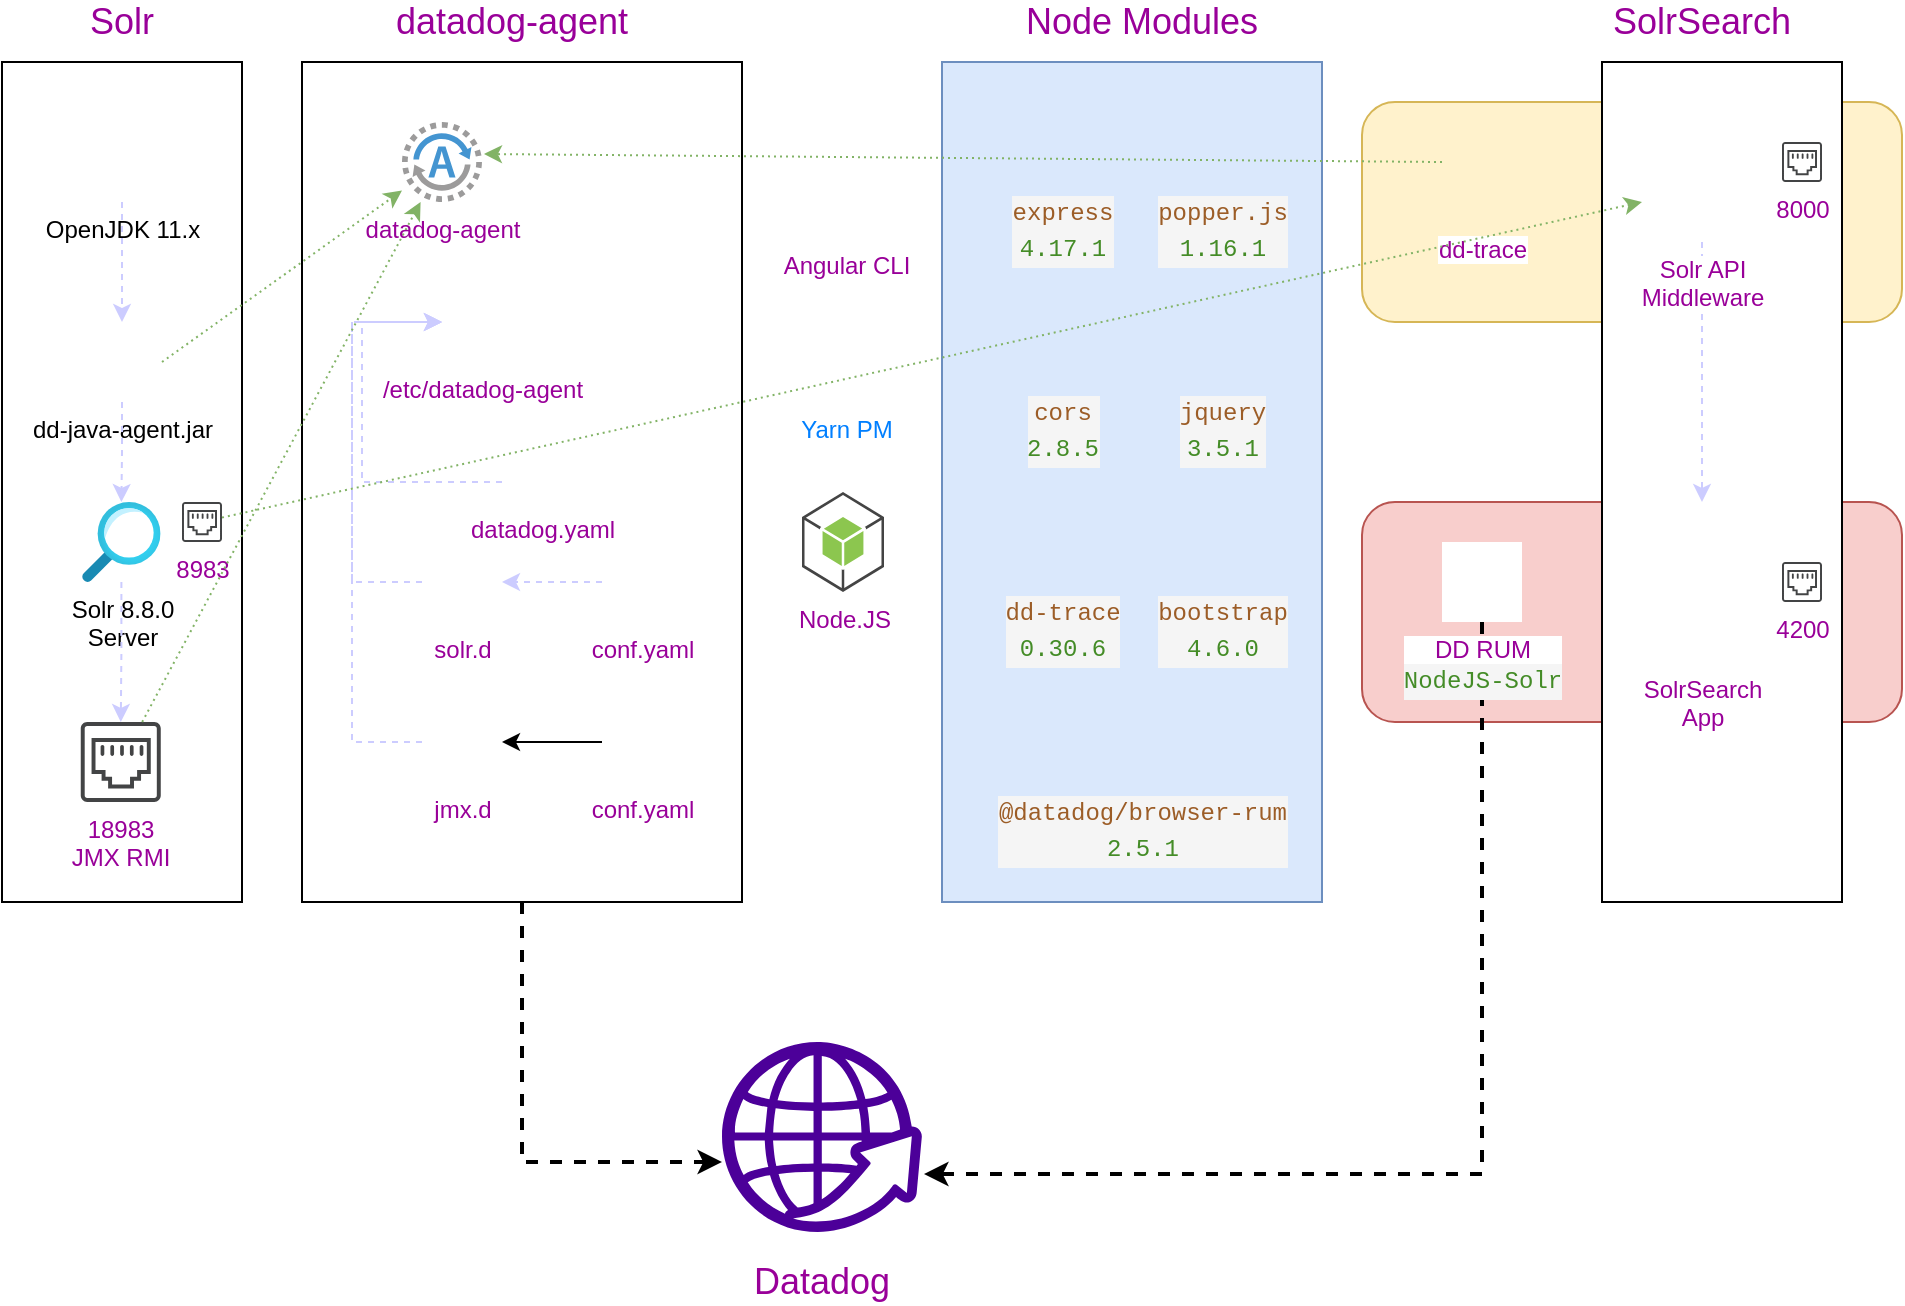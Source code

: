 <mxfile version="14.2.7" type="device"><diagram id="Vm3JMoNwVycHJR6Uxzkh" name="Page-1"><mxGraphModel dx="2276" dy="746" grid="1" gridSize="10" guides="1" tooltips="1" connect="1" arrows="1" fold="1" page="1" pageScale="1" pageWidth="850" pageHeight="1100" math="0" shadow="0"><root><mxCell id="0"/><mxCell id="1" parent="0"/><mxCell id="LTlshSDrFG-V094EcdJT-103" value="" style="rounded=1;whiteSpace=wrap;html=1;fillColor=#f8cecc;strokeColor=#b85450;" vertex="1" parent="1"><mxGeometry x="450" y="420" width="270" height="110" as="geometry"/></mxCell><mxCell id="LTlshSDrFG-V094EcdJT-102" value="" style="rounded=1;whiteSpace=wrap;html=1;fillColor=#fff2cc;strokeColor=#d6b656;" vertex="1" parent="1"><mxGeometry x="450" y="220" width="270" height="110" as="geometry"/></mxCell><mxCell id="LTlshSDrFG-V094EcdJT-85" value="" style="rounded=0;whiteSpace=wrap;html=1;fontColor=#990099;" vertex="1" parent="1"><mxGeometry x="570" y="200" width="120" height="420" as="geometry"/></mxCell><mxCell id="LTlshSDrFG-V094EcdJT-100" style="edgeStyle=orthogonalEdgeStyle;rounded=0;orthogonalLoop=1;jettySize=auto;html=1;entryX=0;entryY=0.632;entryDx=0;entryDy=0;entryPerimeter=0;dashed=1;strokeColor=#000000;strokeWidth=2;fontColor=#990099;" edge="1" parent="1" source="LTlshSDrFG-V094EcdJT-74" target="LTlshSDrFG-V094EcdJT-94"><mxGeometry relative="1" as="geometry"/></mxCell><mxCell id="LTlshSDrFG-V094EcdJT-74" value="" style="rounded=0;whiteSpace=wrap;html=1;" vertex="1" parent="1"><mxGeometry x="-80" y="200" width="220" height="420" as="geometry"/></mxCell><mxCell id="LTlshSDrFG-V094EcdJT-70" value="" style="rounded=0;whiteSpace=wrap;html=1;fontColor=#990099;" vertex="1" parent="1"><mxGeometry x="-230" y="200" width="120" height="420" as="geometry"/></mxCell><mxCell id="LTlshSDrFG-V094EcdJT-1" value="Solr 8.8.0&lt;br&gt;Server" style="aspect=fixed;html=1;points=[];align=center;image;fontSize=12;image=img/lib/azure2/general/Search.svg;" vertex="1" parent="1"><mxGeometry x="-190" y="420" width="39.38" height="40" as="geometry"/></mxCell><mxCell id="LTlshSDrFG-V094EcdJT-3" value="OpenJDK 11.x" style="shape=image;html=1;verticalAlign=top;verticalLabelPosition=bottom;labelBackgroundColor=#ffffff;imageAspect=0;aspect=fixed;image=https://cdn4.iconfinder.com/data/icons/logos-and-brands/512/181_Java_logo_logos-128.png" vertex="1" parent="1"><mxGeometry x="-190" y="230" width="40" height="40" as="geometry"/></mxCell><mxCell id="LTlshSDrFG-V094EcdJT-18" value="" style="group" vertex="1" connectable="0" parent="1"><mxGeometry x="280" y="220" width="150" height="400" as="geometry"/></mxCell><mxCell id="LTlshSDrFG-V094EcdJT-19" value="" style="rounded=0;whiteSpace=wrap;html=1;fillColor=#dae8fc;strokeColor=#6c8ebf;" vertex="1" parent="LTlshSDrFG-V094EcdJT-18"><mxGeometry x="-40" y="-20" width="190" height="420" as="geometry"/></mxCell><mxCell id="LTlshSDrFG-V094EcdJT-7" value="&lt;div style=&quot;color: rgb(51 , 51 , 51) ; background-color: rgb(245 , 245 , 245) ; font-family: &amp;#34;menlo&amp;#34; , &amp;#34;monaco&amp;#34; , &amp;#34;courier new&amp;#34; , monospace ; line-height: 18px&quot;&gt;&lt;span style=&quot;color: #9c5d27&quot;&gt;dd-trace&lt;/span&gt;&lt;/div&gt;&lt;div style=&quot;color: rgb(51 , 51 , 51) ; background-color: rgb(245 , 245 , 245) ; font-family: &amp;#34;menlo&amp;#34; , &amp;#34;monaco&amp;#34; , &amp;#34;courier new&amp;#34; , monospace ; line-height: 18px&quot;&gt;&lt;div style=&quot;line-height: 18px&quot;&gt;&lt;span style=&quot;color: #448c27&quot;&gt;0.30.6&lt;/span&gt;&lt;/div&gt;&lt;/div&gt;" style="shape=image;html=1;verticalAlign=top;verticalLabelPosition=bottom;labelBackgroundColor=#ffffff;imageAspect=0;aspect=fixed;image=https://cdn4.iconfinder.com/data/icons/logos-brands-5/24/yarn-128.png" vertex="1" parent="LTlshSDrFG-V094EcdJT-18"><mxGeometry y="200" width="40" height="40" as="geometry"/></mxCell><mxCell id="LTlshSDrFG-V094EcdJT-8" value="&lt;div style=&quot;color: rgb(51 , 51 , 51) ; background-color: rgb(245 , 245 , 245) ; font-family: &amp;#34;menlo&amp;#34; , &amp;#34;monaco&amp;#34; , &amp;#34;courier new&amp;#34; , monospace ; line-height: 18px&quot;&gt;&lt;span style=&quot;color: #9c5d27&quot;&gt;@datadog/browser-rum&lt;/span&gt;&lt;/div&gt;&lt;div style=&quot;color: rgb(51 , 51 , 51) ; background-color: rgb(245 , 245 , 245) ; font-family: &amp;#34;menlo&amp;#34; , &amp;#34;monaco&amp;#34; , &amp;#34;courier new&amp;#34; , monospace ; line-height: 18px&quot;&gt;&lt;div style=&quot;font-family: &amp;#34;menlo&amp;#34; , &amp;#34;monaco&amp;#34; , &amp;#34;courier new&amp;#34; , monospace ; line-height: 18px&quot;&gt;&lt;span style=&quot;color: #448c27&quot;&gt;2.5.1&lt;/span&gt;&lt;/div&gt;&lt;/div&gt;" style="shape=image;html=1;verticalAlign=top;verticalLabelPosition=bottom;labelBackgroundColor=#ffffff;imageAspect=0;aspect=fixed;image=https://cdn4.iconfinder.com/data/icons/logos-brands-5/24/yarn-128.png" vertex="1" parent="LTlshSDrFG-V094EcdJT-18"><mxGeometry x="40" y="300" width="40" height="40" as="geometry"/></mxCell><mxCell id="LTlshSDrFG-V094EcdJT-10" value="&lt;div style=&quot;color: rgb(51 , 51 , 51) ; background-color: rgb(245 , 245 , 245) ; font-family: &amp;#34;menlo&amp;#34; , &amp;#34;monaco&amp;#34; , &amp;#34;courier new&amp;#34; , monospace ; line-height: 18px&quot;&gt;&lt;span style=&quot;color: #9c5d27&quot;&gt;bootstrap&lt;/span&gt;&lt;/div&gt;&lt;div style=&quot;color: rgb(51 , 51 , 51) ; background-color: rgb(245 , 245 , 245) ; font-family: &amp;#34;menlo&amp;#34; , &amp;#34;monaco&amp;#34; , &amp;#34;courier new&amp;#34; , monospace ; line-height: 18px&quot;&gt;&lt;div style=&quot;line-height: 18px&quot;&gt;&lt;span style=&quot;color: #448c27&quot;&gt;4.6.0&lt;/span&gt;&lt;/div&gt;&lt;/div&gt;" style="shape=image;html=1;verticalAlign=top;verticalLabelPosition=bottom;labelBackgroundColor=#ffffff;imageAspect=0;aspect=fixed;image=https://cdn4.iconfinder.com/data/icons/logos-brands-5/24/yarn-128.png;fontColor=#990099;" vertex="1" parent="LTlshSDrFG-V094EcdJT-18"><mxGeometry x="80" y="200" width="40" height="40" as="geometry"/></mxCell><mxCell id="LTlshSDrFG-V094EcdJT-11" value="&lt;div style=&quot;background-color: rgb(245 , 245 , 245) ; font-family: &amp;#34;menlo&amp;#34; , &amp;#34;monaco&amp;#34; , &amp;#34;courier new&amp;#34; , monospace ; line-height: 18px&quot;&gt;&lt;font color=&quot;#9c5d27&quot;&gt;express&lt;/font&gt;&lt;/div&gt;&lt;div style=&quot;color: rgb(51 , 51 , 51) ; background-color: rgb(245 , 245 , 245) ; font-family: &amp;#34;menlo&amp;#34; , &amp;#34;monaco&amp;#34; , &amp;#34;courier new&amp;#34; , monospace ; line-height: 18px&quot;&gt;&lt;div style=&quot;line-height: 18px&quot;&gt;&lt;span style=&quot;color: #448c27&quot;&gt;4.17.1&lt;/span&gt;&lt;/div&gt;&lt;/div&gt;" style="shape=image;html=1;verticalAlign=top;verticalLabelPosition=bottom;labelBackgroundColor=#ffffff;imageAspect=0;aspect=fixed;image=https://cdn4.iconfinder.com/data/icons/logos-brands-5/24/yarn-128.png;fontColor=#990099;" vertex="1" parent="LTlshSDrFG-V094EcdJT-18"><mxGeometry width="40" height="40" as="geometry"/></mxCell><mxCell id="LTlshSDrFG-V094EcdJT-13" value="&lt;div style=&quot;background-color: rgb(245 , 245 , 245) ; font-family: &amp;#34;menlo&amp;#34; , &amp;#34;monaco&amp;#34; , &amp;#34;courier new&amp;#34; , monospace ; line-height: 18px&quot;&gt;&lt;font color=&quot;#9c5d27&quot;&gt;jquery&lt;/font&gt;&lt;/div&gt;&lt;div style=&quot;color: rgb(51 , 51 , 51) ; background-color: rgb(245 , 245 , 245) ; font-family: &amp;#34;menlo&amp;#34; , &amp;#34;monaco&amp;#34; , &amp;#34;courier new&amp;#34; , monospace ; line-height: 18px&quot;&gt;&lt;div style=&quot;line-height: 18px&quot;&gt;&lt;span style=&quot;color: #448c27&quot;&gt;3.5.1&lt;/span&gt;&lt;/div&gt;&lt;/div&gt;" style="shape=image;html=1;verticalAlign=top;verticalLabelPosition=bottom;labelBackgroundColor=#ffffff;imageAspect=0;aspect=fixed;image=https://cdn4.iconfinder.com/data/icons/logos-brands-5/24/yarn-128.png;fontColor=#990099;" vertex="1" parent="LTlshSDrFG-V094EcdJT-18"><mxGeometry x="80" y="100" width="40" height="40" as="geometry"/></mxCell><mxCell id="LTlshSDrFG-V094EcdJT-15" value="&lt;div style=&quot;background-color: rgb(245 , 245 , 245) ; font-family: &amp;#34;menlo&amp;#34; , &amp;#34;monaco&amp;#34; , &amp;#34;courier new&amp;#34; , monospace ; line-height: 18px&quot;&gt;&lt;div style=&quot;color: rgb(51 , 51 , 51) ; font-family: &amp;#34;menlo&amp;#34; , &amp;#34;monaco&amp;#34; , &amp;#34;courier new&amp;#34; , monospace ; line-height: 18px&quot;&gt;&lt;span style=&quot;color: #9c5d27&quot;&gt;cors&lt;/span&gt;&lt;/div&gt;&lt;/div&gt;&lt;div style=&quot;color: rgb(51 , 51 , 51) ; background-color: rgb(245 , 245 , 245) ; font-family: &amp;#34;menlo&amp;#34; , &amp;#34;monaco&amp;#34; , &amp;#34;courier new&amp;#34; , monospace ; line-height: 18px&quot;&gt;&lt;div style=&quot;line-height: 18px&quot;&gt;&lt;div style=&quot;font-family: &amp;#34;menlo&amp;#34; , &amp;#34;monaco&amp;#34; , &amp;#34;courier new&amp;#34; , monospace ; line-height: 18px&quot;&gt;&lt;span style=&quot;color: #448c27&quot;&gt;2.8.5&lt;/span&gt;&lt;/div&gt;&lt;/div&gt;&lt;/div&gt;" style="shape=image;html=1;verticalAlign=top;verticalLabelPosition=bottom;labelBackgroundColor=#ffffff;imageAspect=0;aspect=fixed;image=https://cdn4.iconfinder.com/data/icons/logos-brands-5/24/yarn-128.png;fontColor=#990099;" vertex="1" parent="LTlshSDrFG-V094EcdJT-18"><mxGeometry y="100" width="40" height="40" as="geometry"/></mxCell><mxCell id="LTlshSDrFG-V094EcdJT-17" value="&lt;div style=&quot;background-color: rgb(245 , 245 , 245) ; font-family: &amp;#34;menlo&amp;#34; , &amp;#34;monaco&amp;#34; , &amp;#34;courier new&amp;#34; , monospace ; line-height: 18px&quot;&gt;&lt;div style=&quot;color: rgb(51 , 51 , 51) ; font-family: &amp;#34;menlo&amp;#34; , &amp;#34;monaco&amp;#34; , &amp;#34;courier new&amp;#34; , monospace ; line-height: 18px&quot;&gt;&lt;div style=&quot;font-family: &amp;#34;menlo&amp;#34; , &amp;#34;monaco&amp;#34; , &amp;#34;courier new&amp;#34; , monospace ; line-height: 18px&quot;&gt;&lt;span style=&quot;color: #9c5d27&quot;&gt;popper.js&lt;/span&gt;&lt;/div&gt;&lt;/div&gt;&lt;/div&gt;&lt;div style=&quot;color: rgb(51 , 51 , 51) ; background-color: rgb(245 , 245 , 245) ; font-family: &amp;#34;menlo&amp;#34; , &amp;#34;monaco&amp;#34; , &amp;#34;courier new&amp;#34; , monospace ; line-height: 18px&quot;&gt;&lt;div style=&quot;line-height: 18px&quot;&gt;&lt;div style=&quot;font-family: &amp;#34;menlo&amp;#34; , &amp;#34;monaco&amp;#34; , &amp;#34;courier new&amp;#34; , monospace ; line-height: 18px&quot;&gt;&lt;div style=&quot;font-family: &amp;#34;menlo&amp;#34; , &amp;#34;monaco&amp;#34; , &amp;#34;courier new&amp;#34; , monospace ; line-height: 18px&quot;&gt;&lt;span style=&quot;color: #448c27&quot;&gt;1.16.1&lt;/span&gt;&lt;/div&gt;&lt;/div&gt;&lt;/div&gt;&lt;/div&gt;" style="shape=image;html=1;verticalAlign=top;verticalLabelPosition=bottom;labelBackgroundColor=#ffffff;imageAspect=0;aspect=fixed;image=https://cdn4.iconfinder.com/data/icons/logos-brands-5/24/yarn-128.png;fontColor=#990099;" vertex="1" parent="LTlshSDrFG-V094EcdJT-18"><mxGeometry x="80" width="40" height="40" as="geometry"/></mxCell><mxCell id="LTlshSDrFG-V094EcdJT-25" value="dd-java-agent.jar" style="shape=image;html=1;verticalAlign=top;verticalLabelPosition=bottom;labelBackgroundColor=#ffffff;imageAspect=0;aspect=fixed;image=https://cdn4.iconfinder.com/data/icons/logos-and-brands/512/181_Java_logo_logos-128.png" vertex="1" parent="1"><mxGeometry x="-190" y="330" width="40" height="40" as="geometry"/></mxCell><mxCell id="LTlshSDrFG-V094EcdJT-29" value="/etc/datadog-agent" style="shape=image;html=1;verticalAlign=top;verticalLabelPosition=bottom;labelBackgroundColor=#ffffff;imageAspect=0;aspect=fixed;image=https://cdn3.iconfinder.com/data/icons/files-and-folders-40/32/Files_and_Folders_folder_config_configuration-128.png;fontColor=#990099;" vertex="1" parent="1"><mxGeometry x="-10" y="310" width="40" height="40" as="geometry"/></mxCell><mxCell id="LTlshSDrFG-V094EcdJT-80" style="edgeStyle=orthogonalEdgeStyle;rounded=0;orthogonalLoop=1;jettySize=auto;html=1;entryX=0;entryY=0.5;entryDx=0;entryDy=0;fontColor=#990099;strokeColor=#CCCCFF;dashed=1;" edge="1" parent="1" source="LTlshSDrFG-V094EcdJT-30" target="LTlshSDrFG-V094EcdJT-29"><mxGeometry relative="1" as="geometry"><Array as="points"><mxPoint x="-50" y="410"/><mxPoint x="-50" y="330"/></Array></mxGeometry></mxCell><mxCell id="LTlshSDrFG-V094EcdJT-30" value="datadog.yaml" style="shape=image;html=1;verticalAlign=top;verticalLabelPosition=bottom;labelBackgroundColor=#ffffff;imageAspect=0;aspect=fixed;image=https://cdn1.iconfinder.com/data/icons/hawcons/32/698694-icon-103-document-file-yml-128.png;fontColor=#990099;" vertex="1" parent="1"><mxGeometry x="20" y="380" width="40" height="40" as="geometry"/></mxCell><mxCell id="LTlshSDrFG-V094EcdJT-79" style="edgeStyle=orthogonalEdgeStyle;rounded=0;orthogonalLoop=1;jettySize=auto;html=1;entryX=0;entryY=0.5;entryDx=0;entryDy=0;fontColor=#990099;strokeColor=#CCCCFF;dashed=1;" edge="1" parent="1" source="LTlshSDrFG-V094EcdJT-34" target="LTlshSDrFG-V094EcdJT-29"><mxGeometry relative="1" as="geometry"><Array as="points"><mxPoint x="-55" y="460"/><mxPoint x="-55" y="330"/></Array></mxGeometry></mxCell><mxCell id="LTlshSDrFG-V094EcdJT-34" value="solr.d" style="shape=image;html=1;verticalAlign=top;verticalLabelPosition=bottom;labelBackgroundColor=#ffffff;imageAspect=0;aspect=fixed;image=https://cdn3.iconfinder.com/data/icons/files-and-folders-40/32/Files_and_Folders_folder_config_configuration-128.png;fontColor=#990099;" vertex="1" parent="1"><mxGeometry x="-20" y="440" width="40" height="40" as="geometry"/></mxCell><mxCell id="LTlshSDrFG-V094EcdJT-77" style="edgeStyle=orthogonalEdgeStyle;rounded=0;orthogonalLoop=1;jettySize=auto;html=1;entryX=1;entryY=0.5;entryDx=0;entryDy=0;strokeColor=#000000;fontColor=#990099;" edge="1" parent="1" source="LTlshSDrFG-V094EcdJT-36" target="LTlshSDrFG-V094EcdJT-42"><mxGeometry relative="1" as="geometry"/></mxCell><mxCell id="LTlshSDrFG-V094EcdJT-36" value="conf.yaml" style="shape=image;html=1;verticalAlign=top;verticalLabelPosition=bottom;labelBackgroundColor=#ffffff;imageAspect=0;aspect=fixed;image=https://cdn1.iconfinder.com/data/icons/hawcons/32/698694-icon-103-document-file-yml-128.png;fontColor=#990099;" vertex="1" parent="1"><mxGeometry x="70" y="520" width="40" height="40" as="geometry"/></mxCell><mxCell id="LTlshSDrFG-V094EcdJT-78" style="edgeStyle=orthogonalEdgeStyle;rounded=0;orthogonalLoop=1;jettySize=auto;html=1;entryX=0;entryY=0.5;entryDx=0;entryDy=0;fontColor=#990099;strokeColor=#CCCCFF;dashed=1;" edge="1" parent="1" source="LTlshSDrFG-V094EcdJT-42" target="LTlshSDrFG-V094EcdJT-29"><mxGeometry relative="1" as="geometry"><Array as="points"><mxPoint x="-55" y="540"/><mxPoint x="-55" y="330"/></Array></mxGeometry></mxCell><mxCell id="LTlshSDrFG-V094EcdJT-42" value="jmx.d" style="shape=image;html=1;verticalAlign=top;verticalLabelPosition=bottom;labelBackgroundColor=#ffffff;imageAspect=0;aspect=fixed;image=https://cdn3.iconfinder.com/data/icons/files-and-folders-40/32/Files_and_Folders_folder_config_configuration-128.png;fontColor=#990099;" vertex="1" parent="1"><mxGeometry x="-20" y="520" width="40" height="40" as="geometry"/></mxCell><mxCell id="LTlshSDrFG-V094EcdJT-76" style="edgeStyle=orthogonalEdgeStyle;rounded=0;orthogonalLoop=1;jettySize=auto;html=1;entryX=1;entryY=0.5;entryDx=0;entryDy=0;fontColor=#990099;strokeColor=#CCCCFF;dashed=1;" edge="1" parent="1" source="LTlshSDrFG-V094EcdJT-43" target="LTlshSDrFG-V094EcdJT-34"><mxGeometry relative="1" as="geometry"/></mxCell><mxCell id="LTlshSDrFG-V094EcdJT-43" value="conf.yaml" style="shape=image;html=1;verticalAlign=top;verticalLabelPosition=bottom;labelBackgroundColor=#ffffff;imageAspect=0;aspect=fixed;image=https://cdn1.iconfinder.com/data/icons/hawcons/32/698694-icon-103-document-file-yml-128.png;fontColor=#990099;" vertex="1" parent="1"><mxGeometry x="70" y="440" width="40" height="40" as="geometry"/></mxCell><mxCell id="LTlshSDrFG-V094EcdJT-104" style="edgeStyle=orthogonalEdgeStyle;rounded=0;orthogonalLoop=1;jettySize=auto;html=1;exitX=0.5;exitY=1;exitDx=0;exitDy=0;dashed=1;strokeWidth=1;fontColor=#990099;strokeColor=#CCCCFF;" edge="1" parent="1" source="LTlshSDrFG-V094EcdJT-58" target="LTlshSDrFG-V094EcdJT-59"><mxGeometry relative="1" as="geometry"/></mxCell><mxCell id="LTlshSDrFG-V094EcdJT-58" value="Solr API&lt;br&gt;Middleware" style="shape=image;html=1;verticalAlign=top;verticalLabelPosition=bottom;labelBackgroundColor=#ffffff;imageAspect=0;aspect=fixed;image=https://cdn2.iconfinder.com/data/icons/nodejs-1/128/nodejs-128.png;fontColor=#990099;" vertex="1" parent="1"><mxGeometry x="580" y="210" width="80" height="80" as="geometry"/></mxCell><mxCell id="LTlshSDrFG-V094EcdJT-59" value="SolrSearch&lt;br&gt;App" style="shape=image;html=1;verticalAlign=top;verticalLabelPosition=bottom;labelBackgroundColor=#ffffff;imageAspect=0;aspect=fixed;image=https://cdn4.iconfinder.com/data/icons/logos-and-brands/512/21_Angular_logo_logos-128.png;fontColor=#990099;" vertex="1" parent="1"><mxGeometry x="580" y="420" width="80" height="80" as="geometry"/></mxCell><mxCell id="LTlshSDrFG-V094EcdJT-101" style="edgeStyle=orthogonalEdgeStyle;rounded=0;orthogonalLoop=1;jettySize=auto;html=1;entryX=1.01;entryY=0.695;entryDx=0;entryDy=0;entryPerimeter=0;dashed=1;strokeColor=#000000;strokeWidth=2;fontColor=#990099;" edge="1" parent="1" source="LTlshSDrFG-V094EcdJT-60" target="LTlshSDrFG-V094EcdJT-94"><mxGeometry relative="1" as="geometry"><Array as="points"><mxPoint x="510" y="756"/></Array></mxGeometry></mxCell><mxCell id="LTlshSDrFG-V094EcdJT-60" value="DD RUM&lt;br&gt;&lt;div style=&quot;color: rgb(51 , 51 , 51) ; background-color: rgb(245 , 245 , 245) ; font-family: &amp;#34;menlo&amp;#34; , &amp;#34;monaco&amp;#34; , &amp;#34;courier new&amp;#34; , monospace ; line-height: 18px&quot;&gt;&lt;span style=&quot;color: #448c27&quot;&gt;NodeJS-Solr&lt;/span&gt;&lt;/div&gt;" style="shape=image;html=1;verticalAlign=top;verticalLabelPosition=bottom;labelBackgroundColor=#ffffff;imageAspect=0;aspect=fixed;image=https://cdn4.iconfinder.com/data/icons/internet-security-flat-2/32/Internet_arrow_Click_user_interface_pointer_cursor-128.png;fontColor=#990099;imageBackground=#ffffff;" vertex="1" parent="1"><mxGeometry x="490" y="440" width="40" height="40" as="geometry"/></mxCell><mxCell id="LTlshSDrFG-V094EcdJT-66" value="dd-trace" style="shape=image;html=1;verticalAlign=top;verticalLabelPosition=bottom;labelBackgroundColor=#ffffff;imageAspect=0;aspect=fixed;image=https://cdn1.iconfinder.com/data/icons/mobile-ui-15/24/ic_scan_alt-128.png;fontColor=#990099;" vertex="1" parent="1"><mxGeometry x="490" y="240" width="40" height="40" as="geometry"/></mxCell><mxCell id="LTlshSDrFG-V094EcdJT-84" value="" style="group" vertex="1" connectable="0" parent="1"><mxGeometry x="170" y="250" width="42" height="300" as="geometry"/></mxCell><mxCell id="LTlshSDrFG-V094EcdJT-4" value="&lt;font color=&quot;#007fff&quot;&gt;Yarn PM&lt;br&gt;&lt;/font&gt;" style="shape=image;html=1;verticalAlign=top;verticalLabelPosition=bottom;labelBackgroundColor=#ffffff;imageAspect=0;aspect=fixed;image=https://cdn4.iconfinder.com/data/icons/logos-brands-5/24/yarn-128.png" vertex="1" parent="LTlshSDrFG-V094EcdJT-84"><mxGeometry x="2" y="80" width="40" height="40" as="geometry"/></mxCell><mxCell id="LTlshSDrFG-V094EcdJT-81" value="Angular CLI" style="shape=image;html=1;verticalAlign=top;verticalLabelPosition=bottom;labelBackgroundColor=#ffffff;imageAspect=0;aspect=fixed;image=https://cdn4.iconfinder.com/data/icons/logos-brands-5/24/angular-128.png;fontColor=#990099;" vertex="1" parent="LTlshSDrFG-V094EcdJT-84"><mxGeometry x="3" width="38" height="38" as="geometry"/></mxCell><mxCell id="LTlshSDrFG-V094EcdJT-82" value="Node.JS" style="outlineConnect=0;dashed=0;verticalLabelPosition=bottom;verticalAlign=top;align=center;html=1;shape=mxgraph.aws3.android;fillColor=#8CC64F;gradientColor=none;fontColor=#990099;" vertex="1" parent="LTlshSDrFG-V094EcdJT-84"><mxGeometry y="165" width="41" height="50" as="geometry"/></mxCell><mxCell id="LTlshSDrFG-V094EcdJT-83" value="" style="shape=image;html=1;verticalAlign=top;verticalLabelPosition=bottom;labelBackgroundColor=#ffffff;imageAspect=0;aspect=fixed;image=https://cdn4.iconfinder.com/data/icons/logos-brands-5/24/npm-128.png;fontColor=#990099;" vertex="1" parent="LTlshSDrFG-V094EcdJT-84"><mxGeometry x="2" y="262" width="38" height="38" as="geometry"/></mxCell><mxCell id="LTlshSDrFG-V094EcdJT-86" value="18983&lt;br&gt;JMX RMI" style="pointerEvents=1;shadow=0;dashed=0;html=1;strokeColor=none;fillColor=#434445;aspect=fixed;labelPosition=center;verticalLabelPosition=bottom;verticalAlign=top;align=center;outlineConnect=0;shape=mxgraph.vvd.ethernet_port;fontColor=#990099;" vertex="1" parent="1"><mxGeometry x="-190.62" y="530" width="40" height="40" as="geometry"/></mxCell><mxCell id="LTlshSDrFG-V094EcdJT-87" value="8000" style="pointerEvents=1;shadow=0;dashed=0;html=1;strokeColor=none;fillColor=#434445;aspect=fixed;labelPosition=center;verticalLabelPosition=bottom;verticalAlign=top;align=center;outlineConnect=0;shape=mxgraph.vvd.ethernet_port;fontColor=#990099;" vertex="1" parent="1"><mxGeometry x="660" y="240" width="20" height="20" as="geometry"/></mxCell><mxCell id="LTlshSDrFG-V094EcdJT-88" value="4200" style="pointerEvents=1;shadow=0;dashed=0;html=1;strokeColor=none;fillColor=#434445;aspect=fixed;labelPosition=center;verticalLabelPosition=bottom;verticalAlign=top;align=center;outlineConnect=0;shape=mxgraph.vvd.ethernet_port;fontColor=#990099;" vertex="1" parent="1"><mxGeometry x="660" y="450" width="20" height="20" as="geometry"/></mxCell><mxCell id="LTlshSDrFG-V094EcdJT-89" value="8983" style="pointerEvents=1;shadow=0;dashed=0;html=1;strokeColor=none;fillColor=#434445;aspect=fixed;labelPosition=center;verticalLabelPosition=bottom;verticalAlign=top;align=center;outlineConnect=0;shape=mxgraph.vvd.ethernet_port;fontColor=#990099;" vertex="1" parent="1"><mxGeometry x="-140" y="420" width="20" height="20" as="geometry"/></mxCell><mxCell id="LTlshSDrFG-V094EcdJT-90" value="" style="endArrow=classic;html=1;strokeColor=#82b366;fontColor=#990099;entryX=0.125;entryY=0.75;entryDx=0;entryDy=0;fillColor=#d5e8d4;dashed=1;strokeWidth=1;rounded=0;entryPerimeter=0;dashPattern=1 2;" edge="1" parent="1" source="LTlshSDrFG-V094EcdJT-89" target="LTlshSDrFG-V094EcdJT-58"><mxGeometry width="50" height="50" relative="1" as="geometry"><mxPoint x="390" y="520" as="sourcePoint"/><mxPoint x="440" y="470" as="targetPoint"/></mxGeometry></mxCell><mxCell id="LTlshSDrFG-V094EcdJT-92" value="" style="endArrow=classic;html=1;strokeColor=#82b366;fontColor=#990099;entryX=1.02;entryY=0.4;entryDx=0;entryDy=0;fillColor=#d5e8d4;dashed=1;strokeWidth=1;rounded=0;entryPerimeter=0;exitX=0;exitY=0.25;exitDx=0;exitDy=0;dashPattern=1 2;" edge="1" parent="1" source="LTlshSDrFG-V094EcdJT-66"><mxGeometry width="50" height="50" relative="1" as="geometry"><mxPoint x="-110" y="437.465" as="sourcePoint"/><mxPoint x="11" y="246" as="targetPoint"/></mxGeometry></mxCell><mxCell id="LTlshSDrFG-V094EcdJT-94" value="" style="html=1;aspect=fixed;strokeColor=none;shadow=0;align=center;verticalAlign=top;shape=mxgraph.gcp2.globe_world;fontColor=#990099;fillColor=#4C0099;" vertex="1" parent="1"><mxGeometry x="130" y="690" width="100" height="95" as="geometry"/></mxCell><mxCell id="LTlshSDrFG-V094EcdJT-96" value="&lt;font style=&quot;font-size: 18px&quot;&gt;Datadog&lt;/font&gt;" style="text;html=1;strokeColor=none;fillColor=none;align=center;verticalAlign=middle;whiteSpace=wrap;rounded=0;fontColor=#990099;" vertex="1" parent="1"><mxGeometry x="160" y="800" width="40" height="20" as="geometry"/></mxCell><mxCell id="LTlshSDrFG-V094EcdJT-98" value="" style="endArrow=classic;html=1;strokeColor=#82b366;fontColor=#990099;fillColor=#d5e8d4;dashed=1;strokeWidth=1;rounded=0;exitX=1;exitY=0.5;exitDx=0;exitDy=0;dashPattern=1 2;" edge="1" parent="1" source="LTlshSDrFG-V094EcdJT-25" target="LTlshSDrFG-V094EcdJT-114"><mxGeometry width="50" height="50" relative="1" as="geometry"><mxPoint x="-110" y="437.778" as="sourcePoint"/><mxPoint x="600" y="280" as="targetPoint"/></mxGeometry></mxCell><mxCell id="LTlshSDrFG-V094EcdJT-105" value="&lt;font style=&quot;font-size: 18px&quot;&gt;datadog-agent&lt;/font&gt;" style="text;html=1;strokeColor=none;fillColor=none;align=center;verticalAlign=middle;whiteSpace=wrap;rounded=0;fontColor=#990099;" vertex="1" parent="1"><mxGeometry x="-60" y="170" width="170" height="20" as="geometry"/></mxCell><mxCell id="LTlshSDrFG-V094EcdJT-106" value="&lt;font style=&quot;font-size: 18px&quot;&gt;Solr&lt;/font&gt;" style="text;html=1;strokeColor=none;fillColor=none;align=center;verticalAlign=middle;whiteSpace=wrap;rounded=0;fontColor=#990099;" vertex="1" parent="1"><mxGeometry x="-205" y="170" width="70" height="20" as="geometry"/></mxCell><mxCell id="LTlshSDrFG-V094EcdJT-107" value="&lt;font style=&quot;font-size: 18px&quot;&gt;Node Modules&lt;/font&gt;" style="text;html=1;strokeColor=none;fillColor=none;align=center;verticalAlign=middle;whiteSpace=wrap;rounded=0;fontColor=#990099;" vertex="1" parent="1"><mxGeometry x="255" y="170" width="170" height="20" as="geometry"/></mxCell><mxCell id="LTlshSDrFG-V094EcdJT-109" value="&lt;font style=&quot;font-size: 18px&quot;&gt;SolrSearch&lt;/font&gt;" style="text;html=1;strokeColor=none;fillColor=none;align=center;verticalAlign=middle;whiteSpace=wrap;rounded=0;fontColor=#990099;" vertex="1" parent="1"><mxGeometry x="535" y="170" width="170" height="20" as="geometry"/></mxCell><mxCell id="LTlshSDrFG-V094EcdJT-110" style="edgeStyle=orthogonalEdgeStyle;rounded=0;orthogonalLoop=1;jettySize=auto;html=1;dashed=1;strokeWidth=1;fontColor=#990099;strokeColor=#CCCCFF;entryX=0.5;entryY=0;entryDx=0;entryDy=0;" edge="1" parent="1" source="LTlshSDrFG-V094EcdJT-3" target="LTlshSDrFG-V094EcdJT-25"><mxGeometry relative="1" as="geometry"><mxPoint x="-170.5" y="290" as="sourcePoint"/><mxPoint x="-170.5" y="420" as="targetPoint"/></mxGeometry></mxCell><mxCell id="LTlshSDrFG-V094EcdJT-111" style="edgeStyle=orthogonalEdgeStyle;rounded=0;orthogonalLoop=1;jettySize=auto;html=1;dashed=1;strokeWidth=1;fontColor=#990099;strokeColor=#CCCCFF;exitX=0.5;exitY=1;exitDx=0;exitDy=0;" edge="1" parent="1" source="LTlshSDrFG-V094EcdJT-25" target="LTlshSDrFG-V094EcdJT-1"><mxGeometry relative="1" as="geometry"><mxPoint x="-160" y="280" as="sourcePoint"/><mxPoint x="-160" y="340" as="targetPoint"/></mxGeometry></mxCell><mxCell id="LTlshSDrFG-V094EcdJT-112" style="edgeStyle=orthogonalEdgeStyle;rounded=0;orthogonalLoop=1;jettySize=auto;html=1;dashed=1;strokeWidth=1;fontColor=#990099;strokeColor=#CCCCFF;" edge="1" parent="1" source="LTlshSDrFG-V094EcdJT-1" target="LTlshSDrFG-V094EcdJT-86"><mxGeometry relative="1" as="geometry"><mxPoint x="-150" y="290" as="sourcePoint"/><mxPoint x="-150" y="350" as="targetPoint"/></mxGeometry></mxCell><mxCell id="LTlshSDrFG-V094EcdJT-113" value="" style="endArrow=classic;html=1;strokeColor=#82b366;fontColor=#990099;fillColor=#d5e8d4;dashed=1;strokeWidth=1;rounded=0;dashPattern=1 2;" edge="1" parent="1" source="LTlshSDrFG-V094EcdJT-86" target="LTlshSDrFG-V094EcdJT-114"><mxGeometry width="50" height="50" relative="1" as="geometry"><mxPoint x="-140" y="360" as="sourcePoint"/><mxPoint x="-25.375" y="270" as="targetPoint"/></mxGeometry></mxCell><mxCell id="LTlshSDrFG-V094EcdJT-114" value="datadog-agent" style="shadow=0;dashed=0;html=1;strokeColor=none;fillColor=#4495D1;labelPosition=center;verticalLabelPosition=bottom;verticalAlign=top;align=center;outlineConnect=0;shape=mxgraph.veeam.2d.agent;pointerEvents=1;fontColor=#990099;" vertex="1" parent="1"><mxGeometry x="-30" y="230" width="40" height="40" as="geometry"/></mxCell></root></mxGraphModel></diagram></mxfile>